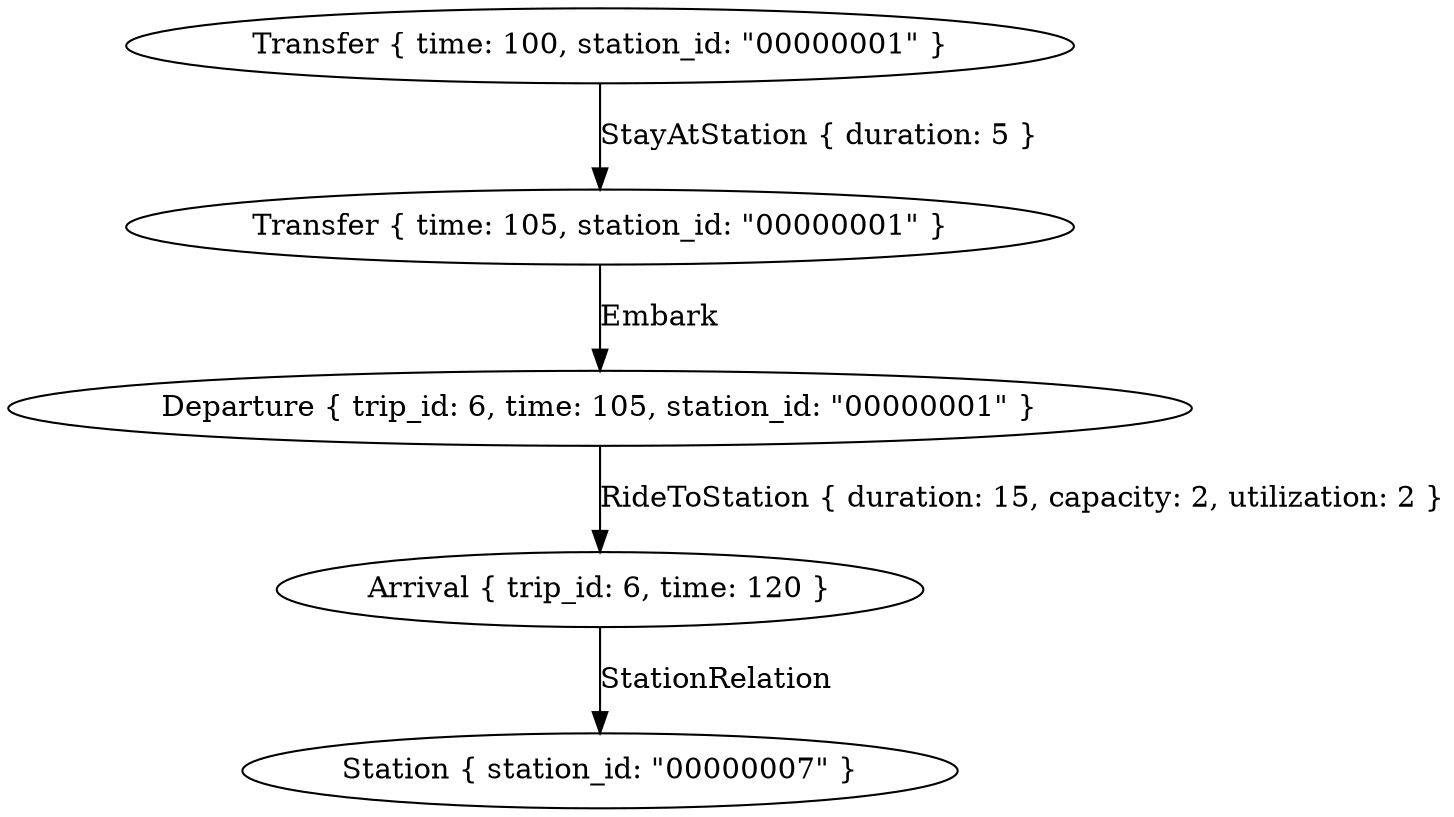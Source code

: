 digraph {
    0 [ label = "Transfer { time: 100, station_id: \"00000001\" }" ]
    1 [ label = "Transfer { time: 105, station_id: \"00000001\" }" ]
    2 [ label = "Departure { trip_id: 6, time: 105, station_id: \"00000001\" }" ]
    3 [ label = "Arrival { trip_id: 6, time: 120 }" ]
    4 [ label = "Station { station_id: \"00000007\" }" ]
    0 -> 1 [ label = "StayAtStation { duration: 5 }" ]
    1 -> 2 [ label = "Embark" ]
    2 -> 3 [ label = "RideToStation { duration: 15, capacity: 2, utilization: 2 }" ]
    3 -> 4 [ label = "StationRelation" ]
}
